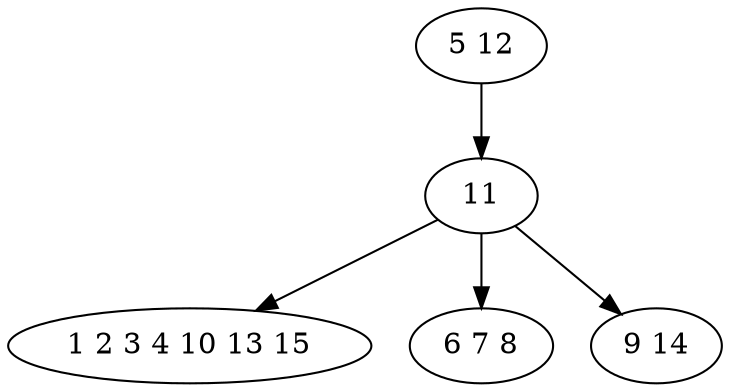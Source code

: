 digraph true_tree {
	"0" -> "1"
	"1" -> "2"
	"1" -> "3"
	"1" -> "4"
	"0" [label="5 12"];
	"1" [label="11"];
	"2" [label="1 2 3 4 10 13 15"];
	"3" [label="6 7 8"];
	"4" [label="9 14"];
}
